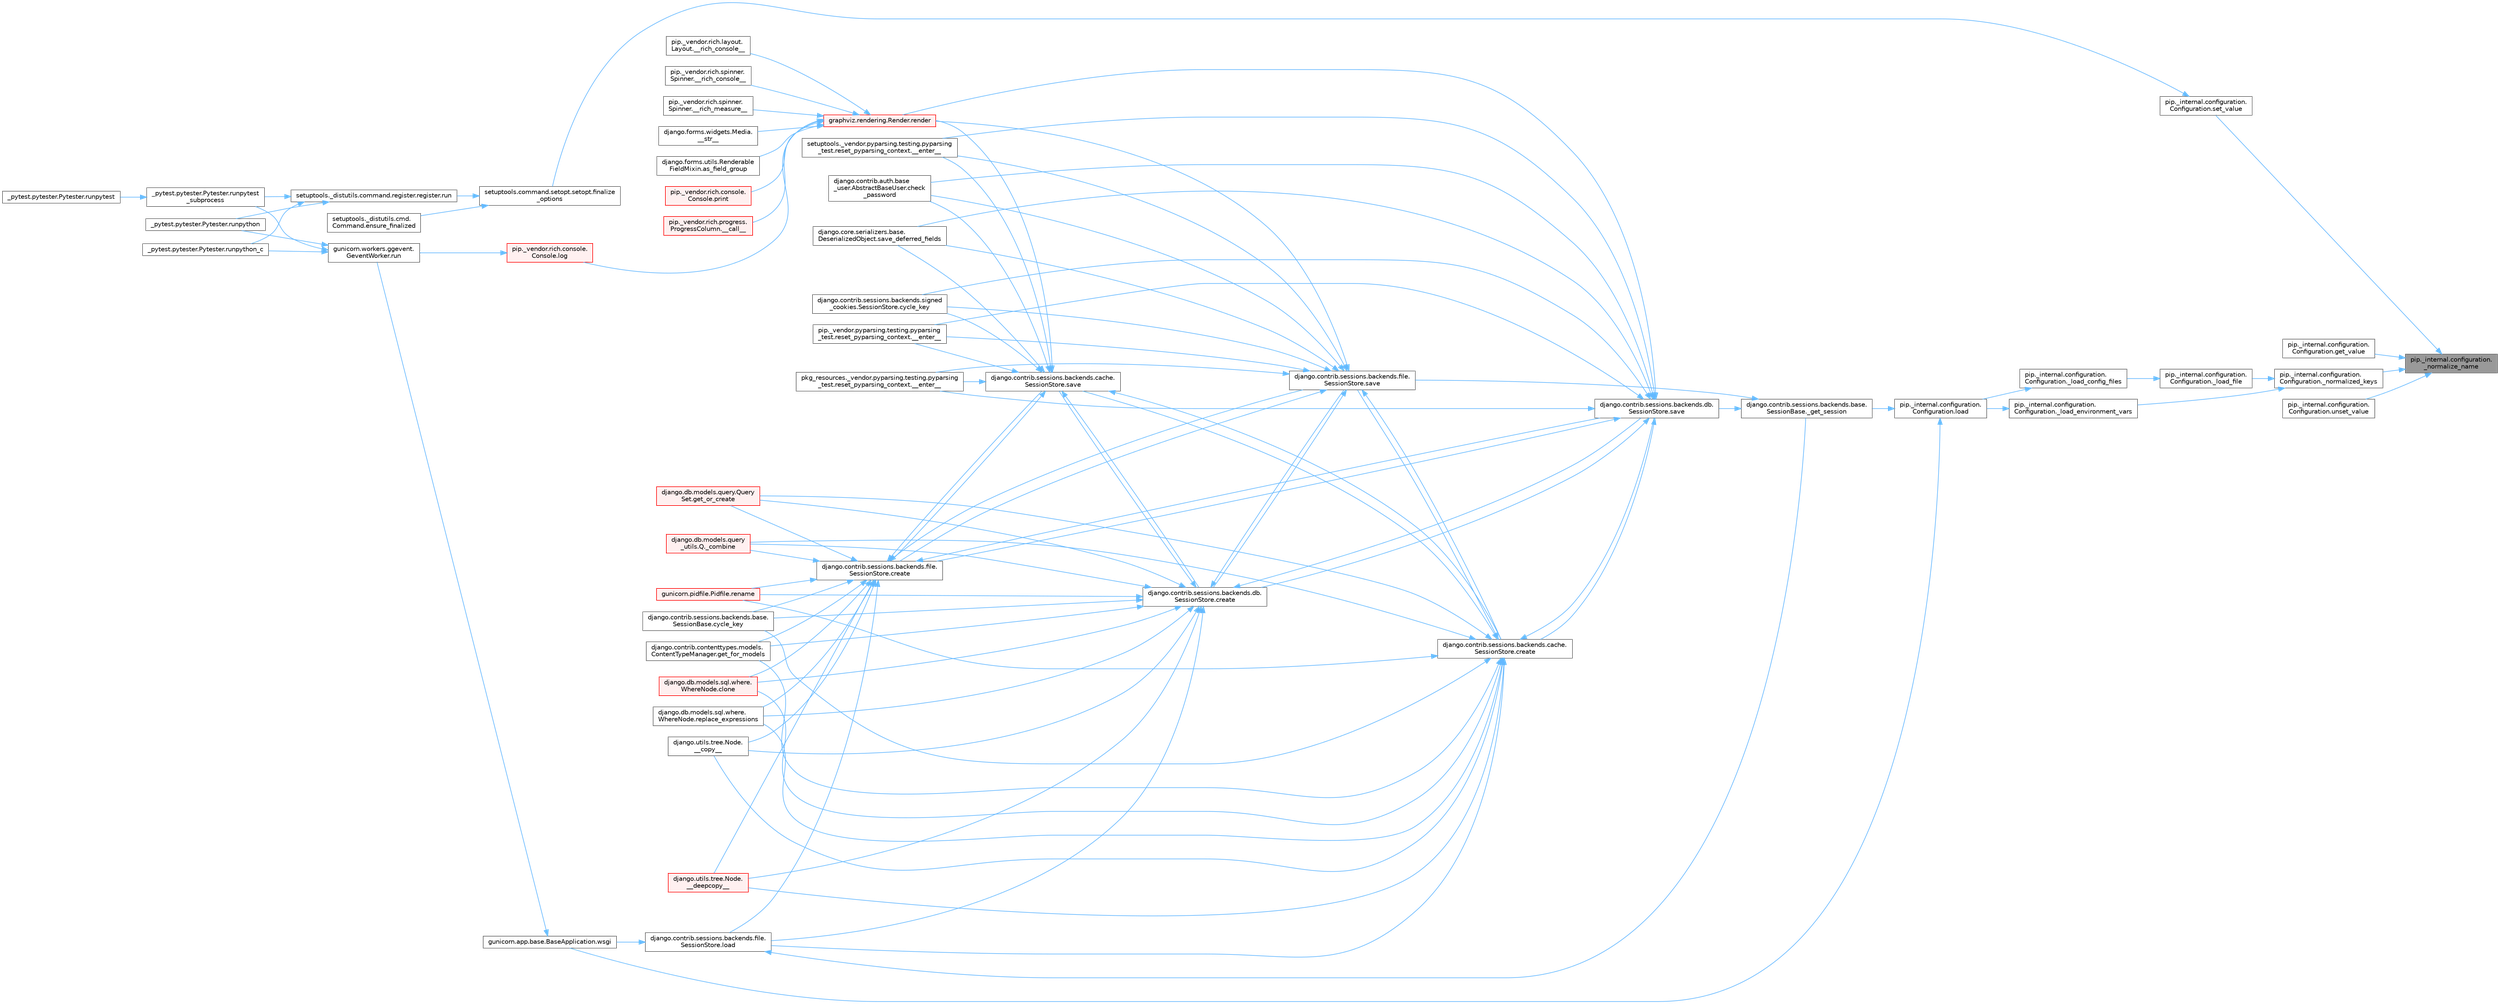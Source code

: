 digraph "pip._internal.configuration._normalize_name"
{
 // LATEX_PDF_SIZE
  bgcolor="transparent";
  edge [fontname=Helvetica,fontsize=10,labelfontname=Helvetica,labelfontsize=10];
  node [fontname=Helvetica,fontsize=10,shape=box,height=0.2,width=0.4];
  rankdir="RL";
  Node1 [id="Node000001",label="pip._internal.configuration.\l_normalize_name",height=0.2,width=0.4,color="gray40", fillcolor="grey60", style="filled", fontcolor="black",tooltip=" "];
  Node1 -> Node2 [id="edge1_Node000001_Node000002",dir="back",color="steelblue1",style="solid",tooltip=" "];
  Node2 [id="Node000002",label="pip._internal.configuration.\lConfiguration._normalized_keys",height=0.2,width=0.4,color="grey40", fillcolor="white", style="filled",URL="$classpip_1_1__internal_1_1configuration_1_1_configuration.html#ad0c4d878c42f58b585e30feed902c9b7",tooltip=" "];
  Node2 -> Node3 [id="edge2_Node000002_Node000003",dir="back",color="steelblue1",style="solid",tooltip=" "];
  Node3 [id="Node000003",label="pip._internal.configuration.\lConfiguration._load_environment_vars",height=0.2,width=0.4,color="grey40", fillcolor="white", style="filled",URL="$classpip_1_1__internal_1_1configuration_1_1_configuration.html#a1a57e8ca81e59ec7cbbd80e8f7283a06",tooltip=" "];
  Node3 -> Node4 [id="edge3_Node000003_Node000004",dir="back",color="steelblue1",style="solid",tooltip=" "];
  Node4 [id="Node000004",label="pip._internal.configuration.\lConfiguration.load",height=0.2,width=0.4,color="grey40", fillcolor="white", style="filled",URL="$classpip_1_1__internal_1_1configuration_1_1_configuration.html#acc3aa857df7198ccb6f5eb3e728545f6",tooltip=" "];
  Node4 -> Node5 [id="edge4_Node000004_Node000005",dir="back",color="steelblue1",style="solid",tooltip=" "];
  Node5 [id="Node000005",label="django.contrib.sessions.backends.base.\lSessionBase._get_session",height=0.2,width=0.4,color="grey40", fillcolor="white", style="filled",URL="$classdjango_1_1contrib_1_1sessions_1_1backends_1_1base_1_1_session_base.html#a3ca0af594cbb5d34f3d4f76c8f90bf4f",tooltip=" "];
  Node5 -> Node6 [id="edge5_Node000005_Node000006",dir="back",color="steelblue1",style="solid",tooltip=" "];
  Node6 [id="Node000006",label="django.contrib.sessions.backends.db.\lSessionStore.save",height=0.2,width=0.4,color="grey40", fillcolor="white", style="filled",URL="$classdjango_1_1contrib_1_1sessions_1_1backends_1_1db_1_1_session_store.html#a68a6b4f159bd3dc969ec80b34c1622af",tooltip=" "];
  Node6 -> Node7 [id="edge6_Node000006_Node000007",dir="back",color="steelblue1",style="solid",tooltip=" "];
  Node7 [id="Node000007",label="pip._vendor.pyparsing.testing.pyparsing\l_test.reset_pyparsing_context.__enter__",height=0.2,width=0.4,color="grey40", fillcolor="white", style="filled",URL="$classpip_1_1__vendor_1_1pyparsing_1_1testing_1_1pyparsing__test_1_1reset__pyparsing__context.html#a3d39d97a0d95a9b46c987e6dff52b7c0",tooltip=" "];
  Node6 -> Node8 [id="edge7_Node000006_Node000008",dir="back",color="steelblue1",style="solid",tooltip=" "];
  Node8 [id="Node000008",label="pkg_resources._vendor.pyparsing.testing.pyparsing\l_test.reset_pyparsing_context.__enter__",height=0.2,width=0.4,color="grey40", fillcolor="white", style="filled",URL="$classpkg__resources_1_1__vendor_1_1pyparsing_1_1testing_1_1pyparsing__test_1_1reset__pyparsing__context.html#a8d8360c033ccc7296fb9323a07cdeb25",tooltip=" "];
  Node6 -> Node9 [id="edge8_Node000006_Node000009",dir="back",color="steelblue1",style="solid",tooltip=" "];
  Node9 [id="Node000009",label="setuptools._vendor.pyparsing.testing.pyparsing\l_test.reset_pyparsing_context.__enter__",height=0.2,width=0.4,color="grey40", fillcolor="white", style="filled",URL="$classsetuptools_1_1__vendor_1_1pyparsing_1_1testing_1_1pyparsing__test_1_1reset__pyparsing__context.html#a436e2ea8355c86505c8cfdae81714c7c",tooltip=" "];
  Node6 -> Node10 [id="edge9_Node000006_Node000010",dir="back",color="steelblue1",style="solid",tooltip=" "];
  Node10 [id="Node000010",label="django.contrib.auth.base\l_user.AbstractBaseUser.check\l_password",height=0.2,width=0.4,color="grey40", fillcolor="white", style="filled",URL="$classdjango_1_1contrib_1_1auth_1_1base__user_1_1_abstract_base_user.html#aaa9bb7fa5353bc1917dbd7f87b63321a",tooltip=" "];
  Node6 -> Node11 [id="edge10_Node000006_Node000011",dir="back",color="steelblue1",style="solid",tooltip=" "];
  Node11 [id="Node000011",label="django.contrib.sessions.backends.cache.\lSessionStore.create",height=0.2,width=0.4,color="grey40", fillcolor="white", style="filled",URL="$classdjango_1_1contrib_1_1sessions_1_1backends_1_1cache_1_1_session_store.html#a38c9efbdb5115fd1820ae198b767c39c",tooltip=" "];
  Node11 -> Node12 [id="edge11_Node000011_Node000012",dir="back",color="steelblue1",style="solid",tooltip=" "];
  Node12 [id="Node000012",label="django.utils.tree.Node.\l__copy__",height=0.2,width=0.4,color="grey40", fillcolor="white", style="filled",URL="$classdjango_1_1utils_1_1tree_1_1_node.html#abae878f6b4500b8b241c23d8fac46e63",tooltip=" "];
  Node11 -> Node13 [id="edge12_Node000011_Node000013",dir="back",color="steelblue1",style="solid",tooltip=" "];
  Node13 [id="Node000013",label="django.utils.tree.Node.\l__deepcopy__",height=0.2,width=0.4,color="red", fillcolor="#FFF0F0", style="filled",URL="$classdjango_1_1utils_1_1tree_1_1_node.html#a38840c46ded3963808edbeec90765d6b",tooltip=" "];
  Node11 -> Node156 [id="edge13_Node000011_Node000156",dir="back",color="steelblue1",style="solid",tooltip=" "];
  Node156 [id="Node000156",label="django.db.models.query\l_utils.Q._combine",height=0.2,width=0.4,color="red", fillcolor="#FFF0F0", style="filled",URL="$classdjango_1_1db_1_1models_1_1query__utils_1_1_q.html#ade621b98231b73615e1aa3a726560c55",tooltip=" "];
  Node11 -> Node396 [id="edge14_Node000011_Node000396",dir="back",color="steelblue1",style="solid",tooltip=" "];
  Node396 [id="Node000396",label="django.db.models.sql.where.\lWhereNode.clone",height=0.2,width=0.4,color="red", fillcolor="#FFF0F0", style="filled",URL="$classdjango_1_1db_1_1models_1_1sql_1_1where_1_1_where_node.html#a0faff63950b774ce4ad391ea1f6b6d2c",tooltip=" "];
  Node11 -> Node34 [id="edge15_Node000011_Node000034",dir="back",color="steelblue1",style="solid",tooltip=" "];
  Node34 [id="Node000034",label="django.contrib.sessions.backends.base.\lSessionBase.cycle_key",height=0.2,width=0.4,color="grey40", fillcolor="white", style="filled",URL="$classdjango_1_1contrib_1_1sessions_1_1backends_1_1base_1_1_session_base.html#a6955e9bebe4e5b7d463bccfcf9181016",tooltip=" "];
  Node11 -> Node521 [id="edge16_Node000011_Node000521",dir="back",color="steelblue1",style="solid",tooltip=" "];
  Node521 [id="Node000521",label="django.contrib.contenttypes.models.\lContentTypeManager.get_for_models",height=0.2,width=0.4,color="grey40", fillcolor="white", style="filled",URL="$classdjango_1_1contrib_1_1contenttypes_1_1models_1_1_content_type_manager.html#a541a2e215680799739b6f8c1b19ddda4",tooltip=" "];
  Node11 -> Node522 [id="edge17_Node000011_Node000522",dir="back",color="steelblue1",style="solid",tooltip=" "];
  Node522 [id="Node000522",label="django.db.models.query.Query\lSet.get_or_create",height=0.2,width=0.4,color="red", fillcolor="#FFF0F0", style="filled",URL="$classdjango_1_1db_1_1models_1_1query_1_1_query_set.html#a0f727927ec4d1b9f3087b831cc911c59",tooltip=" "];
  Node11 -> Node304 [id="edge18_Node000011_Node000304",dir="back",color="steelblue1",style="solid",tooltip=" "];
  Node304 [id="Node000304",label="django.contrib.sessions.backends.file.\lSessionStore.load",height=0.2,width=0.4,color="grey40", fillcolor="white", style="filled",URL="$classdjango_1_1contrib_1_1sessions_1_1backends_1_1file_1_1_session_store.html#a408fa63512306fbaa7bbb62742f0295f",tooltip=" "];
  Node304 -> Node5 [id="edge19_Node000304_Node000005",dir="back",color="steelblue1",style="solid",tooltip=" "];
  Node304 -> Node301 [id="edge20_Node000304_Node000301",dir="back",color="steelblue1",style="solid",tooltip=" "];
  Node301 [id="Node000301",label="gunicorn.app.base.BaseApplication.wsgi",height=0.2,width=0.4,color="grey40", fillcolor="white", style="filled",URL="$classgunicorn_1_1app_1_1base_1_1_base_application.html#a18ae24b2d0d44fb694b9f2b0cdffa670",tooltip=" "];
  Node301 -> Node302 [id="edge21_Node000301_Node000302",dir="back",color="steelblue1",style="solid",tooltip=" "];
  Node302 [id="Node000302",label="gunicorn.workers.ggevent.\lGeventWorker.run",height=0.2,width=0.4,color="grey40", fillcolor="white", style="filled",URL="$classgunicorn_1_1workers_1_1ggevent_1_1_gevent_worker.html#a0d8ffe6d6db44cfe8310ccf5643506ee",tooltip=" "];
  Node302 -> Node107 [id="edge22_Node000302_Node000107",dir="back",color="steelblue1",style="solid",tooltip=" "];
  Node107 [id="Node000107",label="_pytest.pytester.Pytester.runpytest\l_subprocess",height=0.2,width=0.4,color="grey40", fillcolor="white", style="filled",URL="$class__pytest_1_1pytester_1_1_pytester.html#a59323c6d6a1469a1206f1c0b8fce99c9",tooltip=" "];
  Node107 -> Node108 [id="edge23_Node000107_Node000108",dir="back",color="steelblue1",style="solid",tooltip=" "];
  Node108 [id="Node000108",label="_pytest.pytester.Pytester.runpytest",height=0.2,width=0.4,color="grey40", fillcolor="white", style="filled",URL="$class__pytest_1_1pytester_1_1_pytester.html#a2765db48ffe1b8853581d711ff43a87b",tooltip=" "];
  Node302 -> Node109 [id="edge24_Node000302_Node000109",dir="back",color="steelblue1",style="solid",tooltip=" "];
  Node109 [id="Node000109",label="_pytest.pytester.Pytester.runpython",height=0.2,width=0.4,color="grey40", fillcolor="white", style="filled",URL="$class__pytest_1_1pytester_1_1_pytester.html#a4e0c539507f15fd333cf618faf9687ef",tooltip=" "];
  Node302 -> Node110 [id="edge25_Node000302_Node000110",dir="back",color="steelblue1",style="solid",tooltip=" "];
  Node110 [id="Node000110",label="_pytest.pytester.Pytester.runpython_c",height=0.2,width=0.4,color="grey40", fillcolor="white", style="filled",URL="$class__pytest_1_1pytester_1_1_pytester.html#aea789acfe206d9c40d9a6bf54a337f2a",tooltip=" "];
  Node11 -> Node524 [id="edge26_Node000011_Node000524",dir="back",color="steelblue1",style="solid",tooltip=" "];
  Node524 [id="Node000524",label="gunicorn.pidfile.Pidfile.rename",height=0.2,width=0.4,color="red", fillcolor="#FFF0F0", style="filled",URL="$classgunicorn_1_1pidfile_1_1_pidfile.html#af03623bf56b92f594700ba5e5f25bc76",tooltip=" "];
  Node11 -> Node526 [id="edge27_Node000011_Node000526",dir="back",color="steelblue1",style="solid",tooltip=" "];
  Node526 [id="Node000526",label="django.db.models.sql.where.\lWhereNode.replace_expressions",height=0.2,width=0.4,color="grey40", fillcolor="white", style="filled",URL="$classdjango_1_1db_1_1models_1_1sql_1_1where_1_1_where_node.html#a1cc3580a7f4a51605b52ae4a9653b3ac",tooltip=" "];
  Node11 -> Node527 [id="edge28_Node000011_Node000527",dir="back",color="steelblue1",style="solid",tooltip=" "];
  Node527 [id="Node000527",label="django.contrib.sessions.backends.cache.\lSessionStore.save",height=0.2,width=0.4,color="grey40", fillcolor="white", style="filled",URL="$classdjango_1_1contrib_1_1sessions_1_1backends_1_1cache_1_1_session_store.html#a67e81d959c24e3a84b1e755a9a861c53",tooltip=" "];
  Node527 -> Node7 [id="edge29_Node000527_Node000007",dir="back",color="steelblue1",style="solid",tooltip=" "];
  Node527 -> Node8 [id="edge30_Node000527_Node000008",dir="back",color="steelblue1",style="solid",tooltip=" "];
  Node527 -> Node9 [id="edge31_Node000527_Node000009",dir="back",color="steelblue1",style="solid",tooltip=" "];
  Node527 -> Node10 [id="edge32_Node000527_Node000010",dir="back",color="steelblue1",style="solid",tooltip=" "];
  Node527 -> Node11 [id="edge33_Node000527_Node000011",dir="back",color="steelblue1",style="solid",tooltip=" "];
  Node527 -> Node395 [id="edge34_Node000527_Node000395",dir="back",color="steelblue1",style="solid",tooltip=" "];
  Node395 [id="Node000395",label="django.contrib.sessions.backends.db.\lSessionStore.create",height=0.2,width=0.4,color="grey40", fillcolor="white", style="filled",URL="$classdjango_1_1contrib_1_1sessions_1_1backends_1_1db_1_1_session_store.html#a4a98c0168c61e75be58e279660aa6ce4",tooltip=" "];
  Node395 -> Node12 [id="edge35_Node000395_Node000012",dir="back",color="steelblue1",style="solid",tooltip=" "];
  Node395 -> Node13 [id="edge36_Node000395_Node000013",dir="back",color="steelblue1",style="solid",tooltip=" "];
  Node395 -> Node156 [id="edge37_Node000395_Node000156",dir="back",color="steelblue1",style="solid",tooltip=" "];
  Node395 -> Node396 [id="edge38_Node000395_Node000396",dir="back",color="steelblue1",style="solid",tooltip=" "];
  Node395 -> Node34 [id="edge39_Node000395_Node000034",dir="back",color="steelblue1",style="solid",tooltip=" "];
  Node395 -> Node521 [id="edge40_Node000395_Node000521",dir="back",color="steelblue1",style="solid",tooltip=" "];
  Node395 -> Node522 [id="edge41_Node000395_Node000522",dir="back",color="steelblue1",style="solid",tooltip=" "];
  Node395 -> Node304 [id="edge42_Node000395_Node000304",dir="back",color="steelblue1",style="solid",tooltip=" "];
  Node395 -> Node524 [id="edge43_Node000395_Node000524",dir="back",color="steelblue1",style="solid",tooltip=" "];
  Node395 -> Node526 [id="edge44_Node000395_Node000526",dir="back",color="steelblue1",style="solid",tooltip=" "];
  Node395 -> Node527 [id="edge45_Node000395_Node000527",dir="back",color="steelblue1",style="solid",tooltip=" "];
  Node395 -> Node6 [id="edge46_Node000395_Node000006",dir="back",color="steelblue1",style="solid",tooltip=" "];
  Node395 -> Node1119 [id="edge47_Node000395_Node001119",dir="back",color="steelblue1",style="solid",tooltip=" "];
  Node1119 [id="Node001119",label="django.contrib.sessions.backends.file.\lSessionStore.save",height=0.2,width=0.4,color="grey40", fillcolor="white", style="filled",URL="$classdjango_1_1contrib_1_1sessions_1_1backends_1_1file_1_1_session_store.html#af170f9c112376eb1627509287bf9620f",tooltip=" "];
  Node1119 -> Node7 [id="edge48_Node001119_Node000007",dir="back",color="steelblue1",style="solid",tooltip=" "];
  Node1119 -> Node8 [id="edge49_Node001119_Node000008",dir="back",color="steelblue1",style="solid",tooltip=" "];
  Node1119 -> Node9 [id="edge50_Node001119_Node000009",dir="back",color="steelblue1",style="solid",tooltip=" "];
  Node1119 -> Node10 [id="edge51_Node001119_Node000010",dir="back",color="steelblue1",style="solid",tooltip=" "];
  Node1119 -> Node11 [id="edge52_Node001119_Node000011",dir="back",color="steelblue1",style="solid",tooltip=" "];
  Node1119 -> Node395 [id="edge53_Node001119_Node000395",dir="back",color="steelblue1",style="solid",tooltip=" "];
  Node1119 -> Node520 [id="edge54_Node001119_Node000520",dir="back",color="steelblue1",style="solid",tooltip=" "];
  Node520 [id="Node000520",label="django.contrib.sessions.backends.file.\lSessionStore.create",height=0.2,width=0.4,color="grey40", fillcolor="white", style="filled",URL="$classdjango_1_1contrib_1_1sessions_1_1backends_1_1file_1_1_session_store.html#a6624db6a37dfff490f837047e0a60dda",tooltip=" "];
  Node520 -> Node12 [id="edge55_Node000520_Node000012",dir="back",color="steelblue1",style="solid",tooltip=" "];
  Node520 -> Node13 [id="edge56_Node000520_Node000013",dir="back",color="steelblue1",style="solid",tooltip=" "];
  Node520 -> Node156 [id="edge57_Node000520_Node000156",dir="back",color="steelblue1",style="solid",tooltip=" "];
  Node520 -> Node396 [id="edge58_Node000520_Node000396",dir="back",color="steelblue1",style="solid",tooltip=" "];
  Node520 -> Node34 [id="edge59_Node000520_Node000034",dir="back",color="steelblue1",style="solid",tooltip=" "];
  Node520 -> Node521 [id="edge60_Node000520_Node000521",dir="back",color="steelblue1",style="solid",tooltip=" "];
  Node520 -> Node522 [id="edge61_Node000520_Node000522",dir="back",color="steelblue1",style="solid",tooltip=" "];
  Node520 -> Node304 [id="edge62_Node000520_Node000304",dir="back",color="steelblue1",style="solid",tooltip=" "];
  Node520 -> Node524 [id="edge63_Node000520_Node000524",dir="back",color="steelblue1",style="solid",tooltip=" "];
  Node520 -> Node526 [id="edge64_Node000520_Node000526",dir="back",color="steelblue1",style="solid",tooltip=" "];
  Node520 -> Node527 [id="edge65_Node000520_Node000527",dir="back",color="steelblue1",style="solid",tooltip=" "];
  Node520 -> Node6 [id="edge66_Node000520_Node000006",dir="back",color="steelblue1",style="solid",tooltip=" "];
  Node520 -> Node1119 [id="edge67_Node000520_Node001119",dir="back",color="steelblue1",style="solid",tooltip=" "];
  Node1119 -> Node528 [id="edge68_Node001119_Node000528",dir="back",color="steelblue1",style="solid",tooltip=" "];
  Node528 [id="Node000528",label="django.contrib.sessions.backends.signed\l_cookies.SessionStore.cycle_key",height=0.2,width=0.4,color="grey40", fillcolor="white", style="filled",URL="$classdjango_1_1contrib_1_1sessions_1_1backends_1_1signed__cookies_1_1_session_store.html#abf8e71313b847459c30f19e691c25a93",tooltip=" "];
  Node1119 -> Node529 [id="edge69_Node001119_Node000529",dir="back",color="steelblue1",style="solid",tooltip=" "];
  Node529 [id="Node000529",label="graphviz.rendering.Render.render",height=0.2,width=0.4,color="red", fillcolor="#FFF0F0", style="filled",URL="$classgraphviz_1_1rendering_1_1_render.html#a0249d6538d64a6b59b1bed64d4636456",tooltip=" "];
  Node529 -> Node410 [id="edge70_Node000529_Node000410",dir="back",color="steelblue1",style="solid",tooltip=" "];
  Node410 [id="Node000410",label="pip._vendor.rich.progress.\lProgressColumn.__call__",height=0.2,width=0.4,color="red", fillcolor="#FFF0F0", style="filled",URL="$classpip_1_1__vendor_1_1rich_1_1progress_1_1_progress_column.html#ae0c399be74222f949edb0fa5324cf6ea",tooltip=" "];
  Node529 -> Node411 [id="edge71_Node000529_Node000411",dir="back",color="steelblue1",style="solid",tooltip=" "];
  Node411 [id="Node000411",label="pip._vendor.rich.layout.\lLayout.__rich_console__",height=0.2,width=0.4,color="grey40", fillcolor="white", style="filled",URL="$classpip_1_1__vendor_1_1rich_1_1layout_1_1_layout.html#ac39cb3d17d2b0324ee1b0dada41a3ebd",tooltip=" "];
  Node529 -> Node412 [id="edge72_Node000529_Node000412",dir="back",color="steelblue1",style="solid",tooltip=" "];
  Node412 [id="Node000412",label="pip._vendor.rich.spinner.\lSpinner.__rich_console__",height=0.2,width=0.4,color="grey40", fillcolor="white", style="filled",URL="$classpip_1_1__vendor_1_1rich_1_1spinner_1_1_spinner.html#a6883d8dced19ac48d4dfc74f776357fd",tooltip=" "];
  Node529 -> Node413 [id="edge73_Node000529_Node000413",dir="back",color="steelblue1",style="solid",tooltip=" "];
  Node413 [id="Node000413",label="pip._vendor.rich.spinner.\lSpinner.__rich_measure__",height=0.2,width=0.4,color="grey40", fillcolor="white", style="filled",URL="$classpip_1_1__vendor_1_1rich_1_1spinner_1_1_spinner.html#a89745682c823c44a31bae8e8d07869f5",tooltip=" "];
  Node529 -> Node414 [id="edge74_Node000529_Node000414",dir="back",color="steelblue1",style="solid",tooltip=" "];
  Node414 [id="Node000414",label="django.forms.widgets.Media.\l__str__",height=0.2,width=0.4,color="grey40", fillcolor="white", style="filled",URL="$classdjango_1_1forms_1_1widgets_1_1_media.html#ae1651710548a7d9f14f036d035012d21",tooltip=" "];
  Node529 -> Node415 [id="edge75_Node000529_Node000415",dir="back",color="steelblue1",style="solid",tooltip=" "];
  Node415 [id="Node000415",label="django.forms.utils.Renderable\lFieldMixin.as_field_group",height=0.2,width=0.4,color="grey40", fillcolor="white", style="filled",URL="$classdjango_1_1forms_1_1utils_1_1_renderable_field_mixin.html#a1e9a1b4f790ea694431554267fd5d74c",tooltip=" "];
  Node529 -> Node416 [id="edge76_Node000529_Node000416",dir="back",color="steelblue1",style="solid",tooltip=" "];
  Node416 [id="Node000416",label="pip._vendor.rich.console.\lConsole.log",height=0.2,width=0.4,color="red", fillcolor="#FFF0F0", style="filled",URL="$classpip_1_1__vendor_1_1rich_1_1console_1_1_console.html#af9c77e39f9413fc2b134c60cfa23b0f1",tooltip=" "];
  Node416 -> Node302 [id="edge77_Node000416_Node000302",dir="back",color="steelblue1",style="solid",tooltip=" "];
  Node529 -> Node530 [id="edge78_Node000529_Node000530",dir="back",color="steelblue1",style="solid",tooltip=" "];
  Node530 [id="Node000530",label="pip._vendor.rich.console.\lConsole.print",height=0.2,width=0.4,color="red", fillcolor="#FFF0F0", style="filled",URL="$classpip_1_1__vendor_1_1rich_1_1console_1_1_console.html#af954370cdbb49236b597f2c11064549d",tooltip=" "];
  Node1119 -> Node1120 [id="edge79_Node001119_Node001120",dir="back",color="steelblue1",style="solid",tooltip=" "];
  Node1120 [id="Node001120",label="django.core.serializers.base.\lDeserializedObject.save_deferred_fields",height=0.2,width=0.4,color="grey40", fillcolor="white", style="filled",URL="$classdjango_1_1core_1_1serializers_1_1base_1_1_deserialized_object.html#a2fd4269d14e2f58fda59335c79a582f5",tooltip=" "];
  Node527 -> Node520 [id="edge80_Node000527_Node000520",dir="back",color="steelblue1",style="solid",tooltip=" "];
  Node527 -> Node528 [id="edge81_Node000527_Node000528",dir="back",color="steelblue1",style="solid",tooltip=" "];
  Node527 -> Node529 [id="edge82_Node000527_Node000529",dir="back",color="steelblue1",style="solid",tooltip=" "];
  Node527 -> Node1120 [id="edge83_Node000527_Node001120",dir="back",color="steelblue1",style="solid",tooltip=" "];
  Node11 -> Node6 [id="edge84_Node000011_Node000006",dir="back",color="steelblue1",style="solid",tooltip=" "];
  Node11 -> Node1119 [id="edge85_Node000011_Node001119",dir="back",color="steelblue1",style="solid",tooltip=" "];
  Node6 -> Node395 [id="edge86_Node000006_Node000395",dir="back",color="steelblue1",style="solid",tooltip=" "];
  Node6 -> Node520 [id="edge87_Node000006_Node000520",dir="back",color="steelblue1",style="solid",tooltip=" "];
  Node6 -> Node528 [id="edge88_Node000006_Node000528",dir="back",color="steelblue1",style="solid",tooltip=" "];
  Node6 -> Node529 [id="edge89_Node000006_Node000529",dir="back",color="steelblue1",style="solid",tooltip=" "];
  Node6 -> Node1120 [id="edge90_Node000006_Node001120",dir="back",color="steelblue1",style="solid",tooltip=" "];
  Node5 -> Node1119 [id="edge91_Node000005_Node001119",dir="back",color="steelblue1",style="solid",tooltip=" "];
  Node4 -> Node301 [id="edge92_Node000004_Node000301",dir="back",color="steelblue1",style="solid",tooltip=" "];
  Node2 -> Node3182 [id="edge93_Node000002_Node003182",dir="back",color="steelblue1",style="solid",tooltip=" "];
  Node3182 [id="Node003182",label="pip._internal.configuration.\lConfiguration._load_file",height=0.2,width=0.4,color="grey40", fillcolor="white", style="filled",URL="$classpip_1_1__internal_1_1configuration_1_1_configuration.html#ab5f80bc3b777d5c7aa3540113dd103fc",tooltip=" "];
  Node3182 -> Node3183 [id="edge94_Node003182_Node003183",dir="back",color="steelblue1",style="solid",tooltip=" "];
  Node3183 [id="Node003183",label="pip._internal.configuration.\lConfiguration._load_config_files",height=0.2,width=0.4,color="grey40", fillcolor="white", style="filled",URL="$classpip_1_1__internal_1_1configuration_1_1_configuration.html#a75a968f748452a2db2945b4f1a45b717",tooltip=" "];
  Node3183 -> Node4 [id="edge95_Node003183_Node000004",dir="back",color="steelblue1",style="solid",tooltip=" "];
  Node1 -> Node3184 [id="edge96_Node000001_Node003184",dir="back",color="steelblue1",style="solid",tooltip=" "];
  Node3184 [id="Node003184",label="pip._internal.configuration.\lConfiguration.get_value",height=0.2,width=0.4,color="grey40", fillcolor="white", style="filled",URL="$classpip_1_1__internal_1_1configuration_1_1_configuration.html#a9d3398907489aad461013c3b1c3253bb",tooltip=" "];
  Node1 -> Node3185 [id="edge97_Node000001_Node003185",dir="back",color="steelblue1",style="solid",tooltip=" "];
  Node3185 [id="Node003185",label="pip._internal.configuration.\lConfiguration.set_value",height=0.2,width=0.4,color="grey40", fillcolor="white", style="filled",URL="$classpip_1_1__internal_1_1configuration_1_1_configuration.html#a5fbaae242fbf6065c64973dff2382bfc",tooltip=" "];
  Node3185 -> Node1111 [id="edge98_Node003185_Node001111",dir="back",color="steelblue1",style="solid",tooltip=" "];
  Node1111 [id="Node001111",label="setuptools.command.setopt.setopt.finalize\l_options",height=0.2,width=0.4,color="grey40", fillcolor="white", style="filled",URL="$classsetuptools_1_1command_1_1setopt_1_1setopt.html#a58f0fcd27a26f1c32d24ee064878fc5c",tooltip=" "];
  Node1111 -> Node105 [id="edge99_Node001111_Node000105",dir="back",color="steelblue1",style="solid",tooltip=" "];
  Node105 [id="Node000105",label="setuptools._distutils.cmd.\lCommand.ensure_finalized",height=0.2,width=0.4,color="grey40", fillcolor="white", style="filled",URL="$classsetuptools_1_1__distutils_1_1cmd_1_1_command.html#a3d586ca13afbfed87a11872fd15515ab",tooltip=" "];
  Node1111 -> Node106 [id="edge100_Node001111_Node000106",dir="back",color="steelblue1",style="solid",tooltip=" "];
  Node106 [id="Node000106",label="setuptools._distutils.command.register.register.run",height=0.2,width=0.4,color="grey40", fillcolor="white", style="filled",URL="$classsetuptools_1_1__distutils_1_1command_1_1register_1_1register.html#a2c04b126757f477c907033d7f3d0e169",tooltip=" "];
  Node106 -> Node107 [id="edge101_Node000106_Node000107",dir="back",color="steelblue1",style="solid",tooltip=" "];
  Node106 -> Node109 [id="edge102_Node000106_Node000109",dir="back",color="steelblue1",style="solid",tooltip=" "];
  Node106 -> Node110 [id="edge103_Node000106_Node000110",dir="back",color="steelblue1",style="solid",tooltip=" "];
  Node1 -> Node3186 [id="edge104_Node000001_Node003186",dir="back",color="steelblue1",style="solid",tooltip=" "];
  Node3186 [id="Node003186",label="pip._internal.configuration.\lConfiguration.unset_value",height=0.2,width=0.4,color="grey40", fillcolor="white", style="filled",URL="$classpip_1_1__internal_1_1configuration_1_1_configuration.html#a29367a24573531d08ba498cb46278548",tooltip=" "];
}

